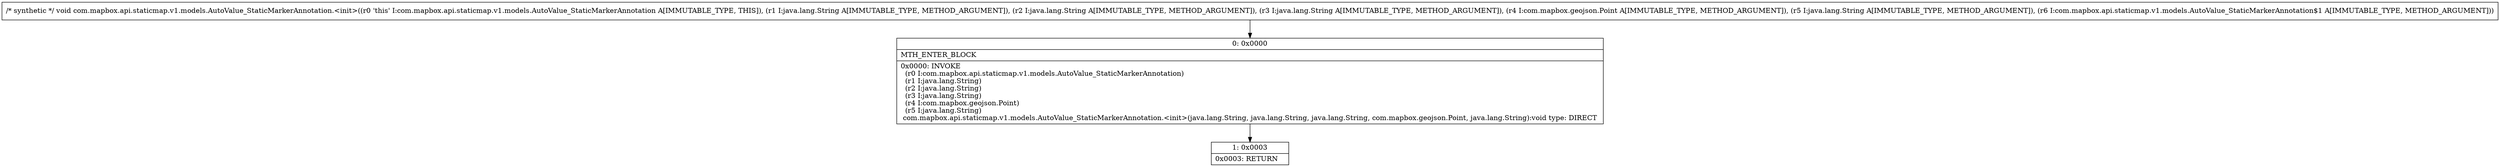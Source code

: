 digraph "CFG forcom.mapbox.api.staticmap.v1.models.AutoValue_StaticMarkerAnnotation.\<init\>(Ljava\/lang\/String;Ljava\/lang\/String;Ljava\/lang\/String;Lcom\/mapbox\/geojson\/Point;Ljava\/lang\/String;Lcom\/mapbox\/api\/staticmap\/v1\/models\/AutoValue_StaticMarkerAnnotation$1;)V" {
Node_0 [shape=record,label="{0\:\ 0x0000|MTH_ENTER_BLOCK\l|0x0000: INVOKE  \l  (r0 I:com.mapbox.api.staticmap.v1.models.AutoValue_StaticMarkerAnnotation)\l  (r1 I:java.lang.String)\l  (r2 I:java.lang.String)\l  (r3 I:java.lang.String)\l  (r4 I:com.mapbox.geojson.Point)\l  (r5 I:java.lang.String)\l com.mapbox.api.staticmap.v1.models.AutoValue_StaticMarkerAnnotation.\<init\>(java.lang.String, java.lang.String, java.lang.String, com.mapbox.geojson.Point, java.lang.String):void type: DIRECT \l}"];
Node_1 [shape=record,label="{1\:\ 0x0003|0x0003: RETURN   \l}"];
MethodNode[shape=record,label="{\/* synthetic *\/ void com.mapbox.api.staticmap.v1.models.AutoValue_StaticMarkerAnnotation.\<init\>((r0 'this' I:com.mapbox.api.staticmap.v1.models.AutoValue_StaticMarkerAnnotation A[IMMUTABLE_TYPE, THIS]), (r1 I:java.lang.String A[IMMUTABLE_TYPE, METHOD_ARGUMENT]), (r2 I:java.lang.String A[IMMUTABLE_TYPE, METHOD_ARGUMENT]), (r3 I:java.lang.String A[IMMUTABLE_TYPE, METHOD_ARGUMENT]), (r4 I:com.mapbox.geojson.Point A[IMMUTABLE_TYPE, METHOD_ARGUMENT]), (r5 I:java.lang.String A[IMMUTABLE_TYPE, METHOD_ARGUMENT]), (r6 I:com.mapbox.api.staticmap.v1.models.AutoValue_StaticMarkerAnnotation$1 A[IMMUTABLE_TYPE, METHOD_ARGUMENT])) }"];
MethodNode -> Node_0;
Node_0 -> Node_1;
}

